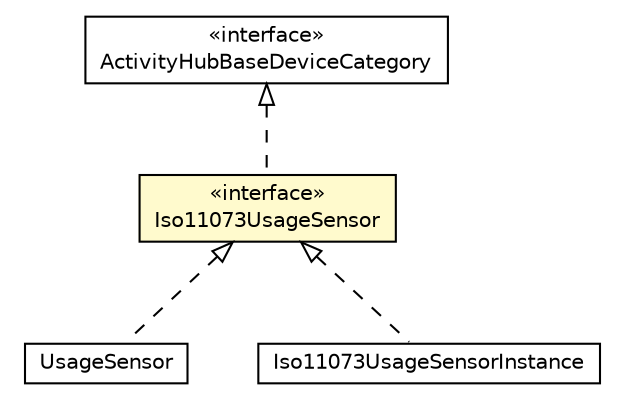 #!/usr/local/bin/dot
#
# Class diagram 
# Generated by UMLGraph version R5_6-24-gf6e263 (http://www.umlgraph.org/)
#

digraph G {
	edge [fontname="Helvetica",fontsize=10,labelfontname="Helvetica",labelfontsize=10];
	node [fontname="Helvetica",fontsize=10,shape=plaintext];
	nodesep=0.25;
	ranksep=0.5;
	// org.universAAL.lddi.lib.activityhub.devicemodel.UsageSensor
	c4746757 [label=<<table title="org.universAAL.lddi.lib.activityhub.devicemodel.UsageSensor" border="0" cellborder="1" cellspacing="0" cellpadding="2" port="p" href="../devicemodel/UsageSensor.html">
		<tr><td><table border="0" cellspacing="0" cellpadding="1">
<tr><td align="center" balign="center"> UsageSensor </td></tr>
		</table></td></tr>
		</table>>, URL="../devicemodel/UsageSensor.html", fontname="Helvetica", fontcolor="black", fontsize=10.0];
	// org.universAAL.lddi.lib.activityhub.devicecategory.Iso11073UsageSensor
	c4746774 [label=<<table title="org.universAAL.lddi.lib.activityhub.devicecategory.Iso11073UsageSensor" border="0" cellborder="1" cellspacing="0" cellpadding="2" port="p" bgcolor="lemonChiffon" href="./Iso11073UsageSensor.html">
		<tr><td><table border="0" cellspacing="0" cellpadding="1">
<tr><td align="center" balign="center"> &#171;interface&#187; </td></tr>
<tr><td align="center" balign="center"> Iso11073UsageSensor </td></tr>
		</table></td></tr>
		</table>>, URL="./Iso11073UsageSensor.html", fontname="Helvetica", fontcolor="black", fontsize=10.0];
	// org.universAAL.lddi.lib.activityhub.devicecategory.ActivityHubBaseDeviceCategory
	c4746776 [label=<<table title="org.universAAL.lddi.lib.activityhub.devicecategory.ActivityHubBaseDeviceCategory" border="0" cellborder="1" cellspacing="0" cellpadding="2" port="p" href="./ActivityHubBaseDeviceCategory.html">
		<tr><td><table border="0" cellspacing="0" cellpadding="1">
<tr><td align="center" balign="center"> &#171;interface&#187; </td></tr>
<tr><td align="center" balign="center"> ActivityHubBaseDeviceCategory </td></tr>
		</table></td></tr>
		</table>>, URL="./ActivityHubBaseDeviceCategory.html", fontname="Helvetica", fontcolor="black", fontsize=10.0];
	// org.universAAL.lddi.exporter.activityhub.driver.Iso11073UsageSensorInstance
	c4746787 [label=<<table title="org.universAAL.lddi.exporter.activityhub.driver.Iso11073UsageSensorInstance" border="0" cellborder="1" cellspacing="0" cellpadding="2" port="p" href="../../../exporter/activityhub/driver/Iso11073UsageSensorInstance.html">
		<tr><td><table border="0" cellspacing="0" cellpadding="1">
<tr><td align="center" balign="center"> Iso11073UsageSensorInstance </td></tr>
		</table></td></tr>
		</table>>, URL="../../../exporter/activityhub/driver/Iso11073UsageSensorInstance.html", fontname="Helvetica", fontcolor="black", fontsize=10.0];
	//org.universAAL.lddi.lib.activityhub.devicemodel.UsageSensor implements org.universAAL.lddi.lib.activityhub.devicecategory.Iso11073UsageSensor
	c4746774:p -> c4746757:p [dir=back,arrowtail=empty,style=dashed];
	//org.universAAL.lddi.lib.activityhub.devicecategory.Iso11073UsageSensor implements org.universAAL.lddi.lib.activityhub.devicecategory.ActivityHubBaseDeviceCategory
	c4746776:p -> c4746774:p [dir=back,arrowtail=empty,style=dashed];
	//org.universAAL.lddi.exporter.activityhub.driver.Iso11073UsageSensorInstance implements org.universAAL.lddi.lib.activityhub.devicecategory.Iso11073UsageSensor
	c4746774:p -> c4746787:p [dir=back,arrowtail=empty,style=dashed];
}

